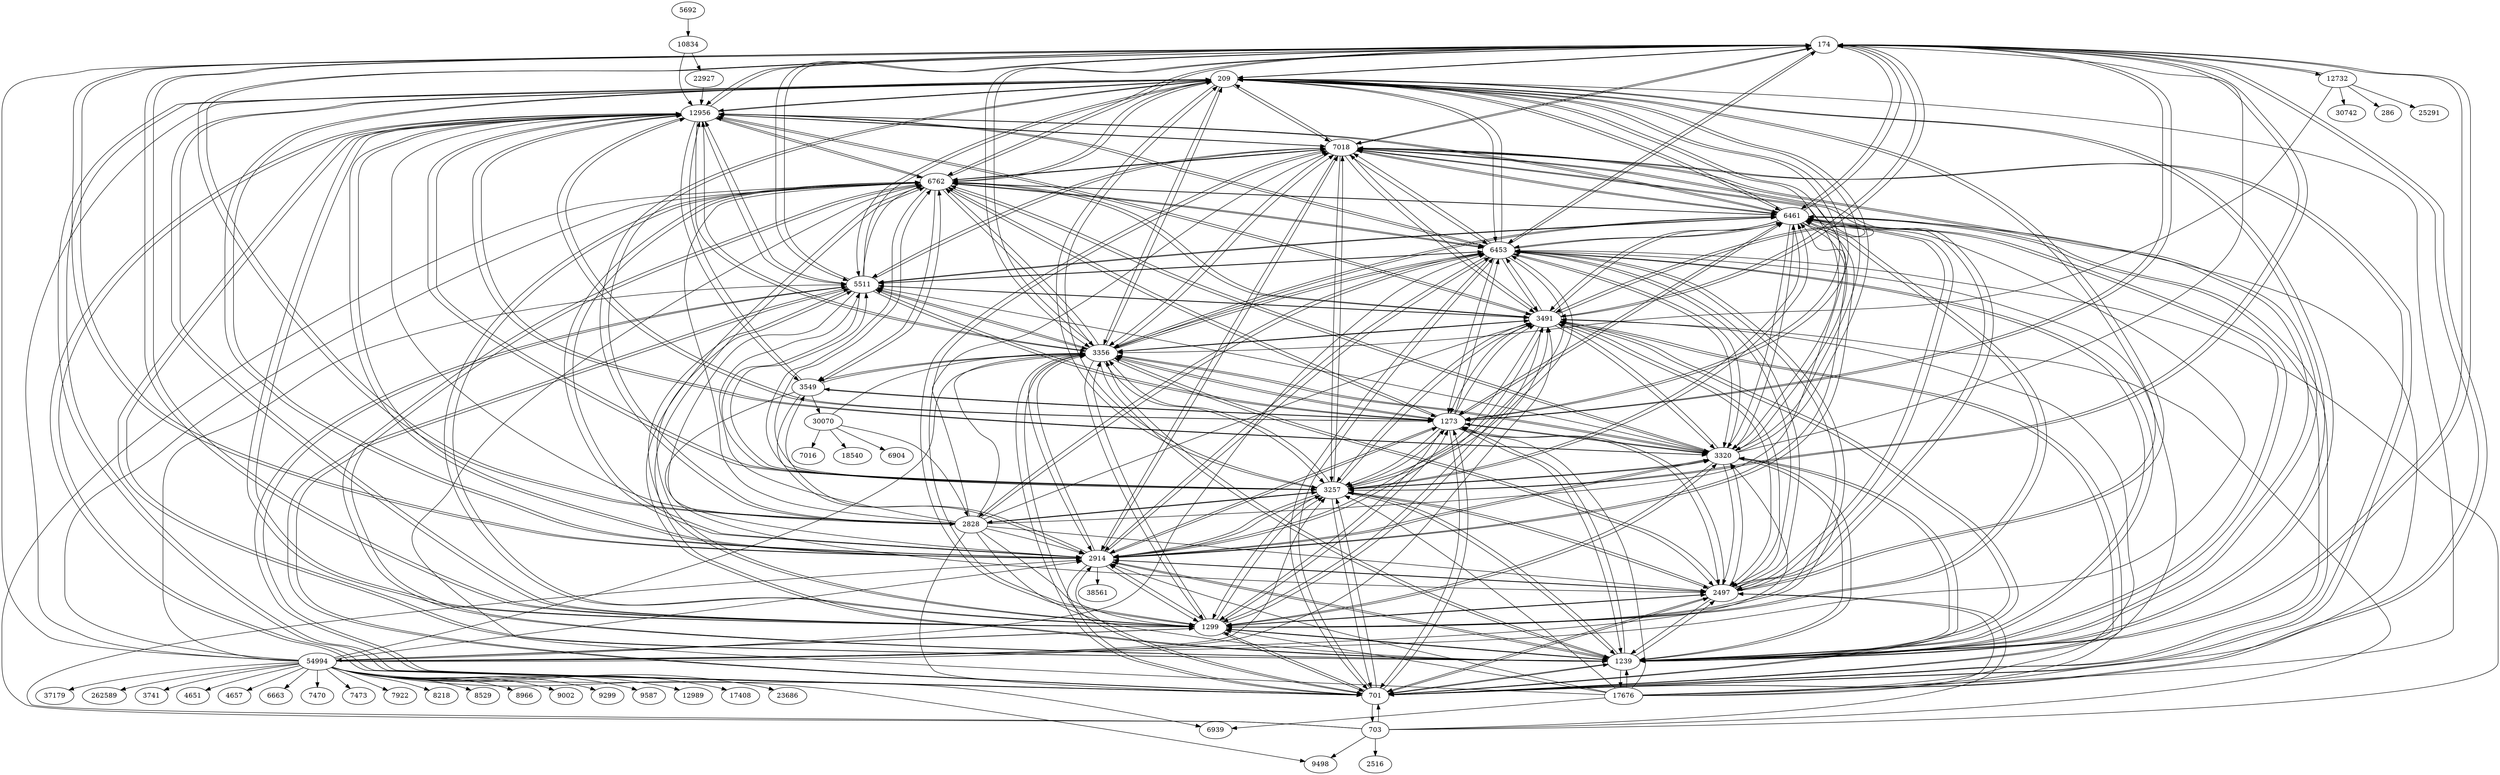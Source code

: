 digraph {
  // Node definitions.
  174;
  209;
  286;
  701;
  703;
  1239;
  1273;
  1299;
  2497;
  2516;
  2828;
  2914;
  3257;
  3320;
  3356;
  3491;
  3549;
  3741;
  4651;
  4657;
  5511;
  5692;
  6453;
  6461;
  6663;
  6762;
  6904;
  6939;
  7016;
  7018;
  7470;
  7473;
  7922;
  8218;
  8529;
  8966;
  9002;
  9299;
  9498;
  9587;
  10834;
  12732;
  12956;
  12989;
  17408;
  17676;
  18540;
  22927;
  23686;
  25291;
  30070;
  30742;
  37179;
  38561;
  54994;
  262589;

  // Edge definitions.
  174 -> 209;
  174 -> 701;
  174 -> 1239;
  174 -> 1273;
  174 -> 1299;
  174 -> 2828;
  174 -> 2914;
  174 -> 3257;
  174 -> 3356;
  174 -> 3491;
  174 -> 5511;
  174 -> 6453;
  174 -> 6461;
  174 -> 6762;
  174 -> 7018;
  174 -> 12732;
  174 -> 12956;
  209 -> 174;
  209 -> 701;
  209 -> 1239;
  209 -> 1273;
  209 -> 1299;
  209 -> 2497;
  209 -> 2828;
  209 -> 2914;
  209 -> 3257;
  209 -> 3320;
  209 -> 3356;
  209 -> 3491;
  209 -> 5511;
  209 -> 6453;
  209 -> 6461;
  209 -> 6762;
  209 -> 7018;
  209 -> 12956;
  701 -> 174;
  701 -> 209;
  701 -> 703;
  701 -> 1239;
  701 -> 1273;
  701 -> 1299;
  701 -> 2497;
  701 -> 2914;
  701 -> 3257;
  701 -> 3320;
  701 -> 3356;
  701 -> 3491;
  701 -> 5511;
  701 -> 6453;
  701 -> 6461;
  701 -> 6762;
  701 -> 7018;
  701 -> 12956;
  703 -> 701;
  703 -> 2497;
  703 -> 2516;
  703 -> 2914;
  703 -> 3491;
  703 -> 6453;
  703 -> 6762;
  703 -> 9498;
  1239 -> 174;
  1239 -> 209;
  1239 -> 701;
  1239 -> 1273;
  1239 -> 1299;
  1239 -> 2497;
  1239 -> 2914;
  1239 -> 3257;
  1239 -> 3320;
  1239 -> 3356;
  1239 -> 3491;
  1239 -> 5511;
  1239 -> 6453;
  1239 -> 6461;
  1239 -> 6762;
  1239 -> 7018;
  1239 -> 12956;
  1239 -> 17676;
  1273 -> 174;
  1273 -> 209;
  1273 -> 701;
  1273 -> 1239;
  1273 -> 1299;
  1273 -> 2497;
  1273 -> 2914;
  1273 -> 3257;
  1273 -> 3320;
  1273 -> 3356;
  1273 -> 3491;
  1273 -> 3549;
  1273 -> 5511;
  1273 -> 6453;
  1273 -> 6461;
  1273 -> 6762;
  1273 -> 12956;
  1299 -> 174;
  1299 -> 209;
  1299 -> 701;
  1299 -> 1239;
  1299 -> 1273;
  1299 -> 2497;
  1299 -> 2914;
  1299 -> 3257;
  1299 -> 3320;
  1299 -> 3356;
  1299 -> 3491;
  1299 -> 5511;
  1299 -> 6453;
  1299 -> 6461;
  1299 -> 6762;
  1299 -> 7018;
  1299 -> 12956;
  1299 -> 54994;
  2497 -> 209;
  2497 -> 701;
  2497 -> 1239;
  2497 -> 1273;
  2497 -> 1299;
  2497 -> 2914;
  2497 -> 3257;
  2497 -> 3320;
  2497 -> 3356;
  2497 -> 3491;
  2497 -> 6453;
  2497 -> 6461;
  2497 -> 7018;
  2828 -> 174;
  2828 -> 209;
  2828 -> 701;
  2828 -> 1239;
  2828 -> 1299;
  2828 -> 2497;
  2828 -> 2914;
  2828 -> 3257;
  2828 -> 3356;
  2828 -> 3491;
  2828 -> 5511;
  2828 -> 6453;
  2828 -> 6461;
  2828 -> 6762;
  2828 -> 7018;
  2828 -> 12956;
  2914 -> 174;
  2914 -> 209;
  2914 -> 701;
  2914 -> 1239;
  2914 -> 1273;
  2914 -> 1299;
  2914 -> 2497;
  2914 -> 3257;
  2914 -> 3320;
  2914 -> 3356;
  2914 -> 3491;
  2914 -> 3549;
  2914 -> 6453;
  2914 -> 6461;
  2914 -> 6762;
  2914 -> 7018;
  2914 -> 12956;
  2914 -> 38561;
  3257 -> 174;
  3257 -> 209;
  3257 -> 701;
  3257 -> 1239;
  3257 -> 1273;
  3257 -> 1299;
  3257 -> 2497;
  3257 -> 2828;
  3257 -> 2914;
  3257 -> 3320;
  3257 -> 3356;
  3257 -> 3491;
  3257 -> 5511;
  3257 -> 6453;
  3257 -> 6461;
  3257 -> 6762;
  3257 -> 7018;
  3257 -> 12956;
  3320 -> 174;
  3320 -> 209;
  3320 -> 701;
  3320 -> 1239;
  3320 -> 1273;
  3320 -> 1299;
  3320 -> 2497;
  3320 -> 2914;
  3320 -> 3257;
  3320 -> 3356;
  3320 -> 3491;
  3320 -> 5511;
  3320 -> 6453;
  3320 -> 6461;
  3320 -> 6762;
  3320 -> 7018;
  3320 -> 12956;
  3356 -> 174;
  3356 -> 209;
  3356 -> 701;
  3356 -> 1239;
  3356 -> 1273;
  3356 -> 1299;
  3356 -> 2497;
  3356 -> 2914;
  3356 -> 3257;
  3356 -> 3320;
  3356 -> 3491;
  3356 -> 3549;
  3356 -> 5511;
  3356 -> 6453;
  3356 -> 6461;
  3356 -> 6762;
  3356 -> 7018;
  3356 -> 12956;
  3491 -> 174;
  3491 -> 209;
  3491 -> 701;
  3491 -> 1239;
  3491 -> 1273;
  3491 -> 1299;
  3491 -> 2497;
  3491 -> 2914;
  3491 -> 3257;
  3491 -> 3320;
  3491 -> 3356;
  3491 -> 5511;
  3491 -> 6453;
  3491 -> 6461;
  3491 -> 6762;
  3491 -> 7018;
  3491 -> 12956;
  3549 -> 1273;
  3549 -> 2497;
  3549 -> 2914;
  3549 -> 3356;
  3549 -> 6762;
  3549 -> 12956;
  3549 -> 30070;
  5511 -> 174;
  5511 -> 209;
  5511 -> 701;
  5511 -> 1239;
  5511 -> 1273;
  5511 -> 1299;
  5511 -> 2914;
  5511 -> 3257;
  5511 -> 3356;
  5511 -> 3491;
  5511 -> 6453;
  5511 -> 6461;
  5511 -> 6762;
  5511 -> 7018;
  5511 -> 12956;
  5692 -> 10834;
  6453 -> 174;
  6453 -> 209;
  6453 -> 701;
  6453 -> 1239;
  6453 -> 1273;
  6453 -> 1299;
  6453 -> 2497;
  6453 -> 2828;
  6453 -> 2914;
  6453 -> 3257;
  6453 -> 3320;
  6453 -> 3356;
  6453 -> 3491;
  6453 -> 5511;
  6453 -> 6461;
  6453 -> 6762;
  6453 -> 7018;
  6453 -> 12956;
  6461 -> 174;
  6461 -> 209;
  6461 -> 701;
  6461 -> 1239;
  6461 -> 1273;
  6461 -> 1299;
  6461 -> 2497;
  6461 -> 2914;
  6461 -> 3257;
  6461 -> 3320;
  6461 -> 3356;
  6461 -> 3491;
  6461 -> 5511;
  6461 -> 6453;
  6461 -> 6762;
  6461 -> 7018;
  6461 -> 12956;
  6762 -> 174;
  6762 -> 209;
  6762 -> 701;
  6762 -> 1239;
  6762 -> 1273;
  6762 -> 1299;
  6762 -> 2914;
  6762 -> 3257;
  6762 -> 3320;
  6762 -> 3356;
  6762 -> 3491;
  6762 -> 3549;
  6762 -> 6453;
  6762 -> 6461;
  6762 -> 7018;
  6762 -> 12956;
  7018 -> 174;
  7018 -> 209;
  7018 -> 701;
  7018 -> 1239;
  7018 -> 1299;
  7018 -> 2497;
  7018 -> 2914;
  7018 -> 3257;
  7018 -> 3320;
  7018 -> 3356;
  7018 -> 3491;
  7018 -> 5511;
  7018 -> 6453;
  7018 -> 6461;
  7018 -> 6762;
  7018 -> 12956;
  10834 -> 12956;
  10834 -> 22927;
  12732 -> 174;
  12732 -> 286;
  12732 -> 3356;
  12732 -> 25291;
  12732 -> 30742;
  12956 -> 174;
  12956 -> 209;
  12956 -> 701;
  12956 -> 1239;
  12956 -> 1273;
  12956 -> 1299;
  12956 -> 2914;
  12956 -> 3257;
  12956 -> 3320;
  12956 -> 3356;
  12956 -> 3491;
  12956 -> 3549;
  12956 -> 5511;
  12956 -> 6453;
  12956 -> 6461;
  12956 -> 6762;
  12956 -> 7018;
  17676 -> 209;
  17676 -> 1239;
  17676 -> 1273;
  17676 -> 1299;
  17676 -> 2497;
  17676 -> 2914;
  17676 -> 3257;
  17676 -> 3491;
  17676 -> 6453;
  17676 -> 6461;
  17676 -> 6762;
  17676 -> 6939;
  22927 -> 12956;
  30070 -> 2828;
  30070 -> 3356;
  30070 -> 6904;
  30070 -> 7016;
  30070 -> 18540;
  54994 -> 174;
  54994 -> 209;
  54994 -> 1299;
  54994 -> 2914;
  54994 -> 3257;
  54994 -> 3320;
  54994 -> 3356;
  54994 -> 3491;
  54994 -> 3741;
  54994 -> 4651;
  54994 -> 4657;
  54994 -> 5511;
  54994 -> 6453;
  54994 -> 6461;
  54994 -> 6663;
  54994 -> 6762;
  54994 -> 6939;
  54994 -> 7470;
  54994 -> 7473;
  54994 -> 7922;
  54994 -> 8218;
  54994 -> 8529;
  54994 -> 8966;
  54994 -> 9002;
  54994 -> 9299;
  54994 -> 9498;
  54994 -> 9587;
  54994 -> 12989;
  54994 -> 17408;
  54994 -> 23686;
  54994 -> 37179;
  54994 -> 262589;
}
